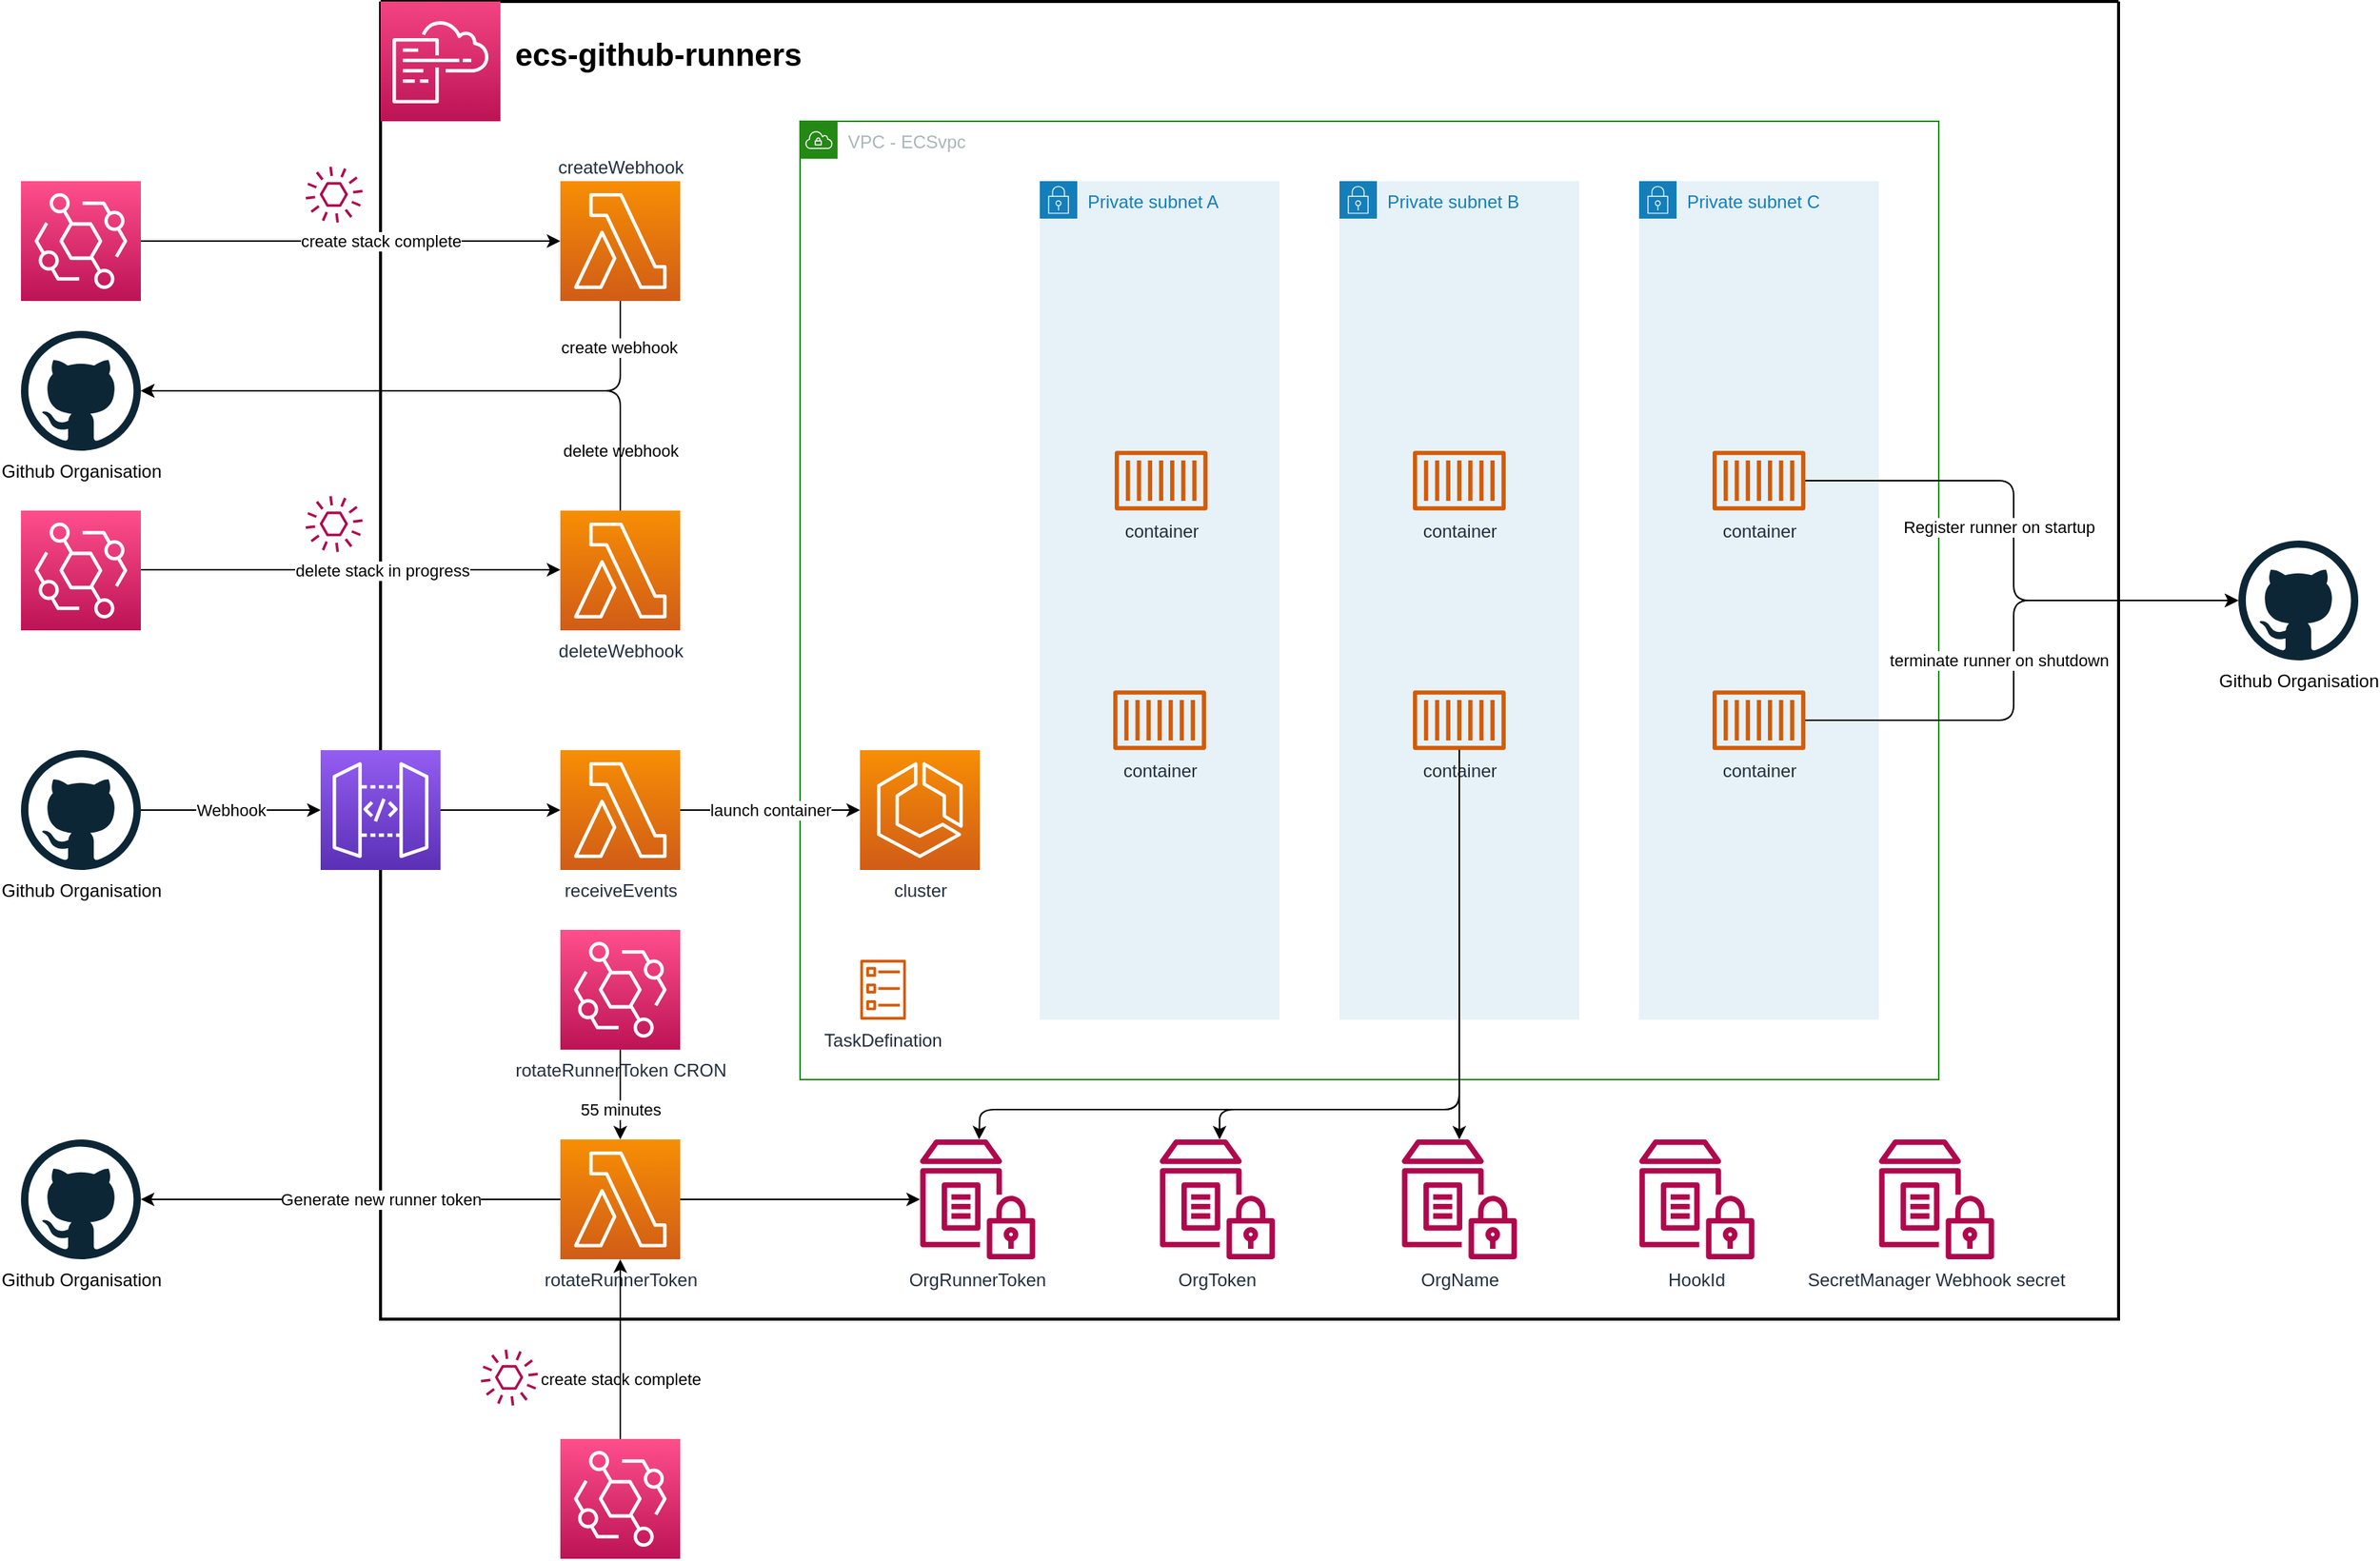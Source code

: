 <mxfile>
    <diagram id="LebaA7XyPv7hiL9rpDjV" name="Page-1">
        <mxGraphModel dx="2397" dy="1044" grid="1" gridSize="10" guides="1" tooltips="1" connect="1" arrows="1" fold="1" page="1" pageScale="1" pageWidth="827" pageHeight="1169" math="0" shadow="0">
            <root>
                <mxCell id="0"/>
                <mxCell id="1" parent="0"/>
                <mxCell id="EJCW57WBnG-bgi1SWPoG-4" value="" style="swimlane;startSize=0;strokeWidth=2;" parent="1" vertex="1">
                    <mxGeometry x="-480" y="280" width="1160" height="880" as="geometry"/>
                </mxCell>
                <mxCell id="EJCW57WBnG-bgi1SWPoG-1" value="VPC - ECSvpc" style="points=[[0,0],[0.25,0],[0.5,0],[0.75,0],[1,0],[1,0.25],[1,0.5],[1,0.75],[1,1],[0.75,1],[0.5,1],[0.25,1],[0,1],[0,0.75],[0,0.5],[0,0.25]];outlineConnect=0;gradientColor=none;html=1;whiteSpace=wrap;fontSize=12;fontStyle=0;container=1;pointerEvents=0;collapsible=0;recursiveResize=0;shape=mxgraph.aws4.group;grIcon=mxgraph.aws4.group_vpc;strokeColor=#248814;fillColor=none;verticalAlign=top;align=left;spacingLeft=30;fontColor=#AAB7B8;dashed=0;" parent="EJCW57WBnG-bgi1SWPoG-4" vertex="1">
                    <mxGeometry x="280" y="80" width="760" height="640" as="geometry"/>
                </mxCell>
                <mxCell id="54" value="Private subnet A" style="points=[[0,0],[0.25,0],[0.5,0],[0.75,0],[1,0],[1,0.25],[1,0.5],[1,0.75],[1,1],[0.75,1],[0.5,1],[0.25,1],[0,1],[0,0.75],[0,0.5],[0,0.25]];outlineConnect=0;gradientColor=none;html=1;whiteSpace=wrap;fontSize=12;fontStyle=0;container=1;pointerEvents=0;collapsible=0;recursiveResize=0;shape=mxgraph.aws4.group;grIcon=mxgraph.aws4.group_security_group;grStroke=0;strokeColor=#147EBA;fillColor=#E6F2F8;verticalAlign=top;align=left;spacingLeft=30;fontColor=#147EBA;dashed=0;" parent="EJCW57WBnG-bgi1SWPoG-1" vertex="1">
                    <mxGeometry x="160" y="40" width="160" height="560" as="geometry"/>
                </mxCell>
                <mxCell id="61" value="container" style="sketch=0;outlineConnect=0;fontColor=#232F3E;gradientColor=none;fillColor=#D45B07;strokeColor=none;dashed=0;verticalLabelPosition=bottom;verticalAlign=top;align=center;html=1;fontSize=12;fontStyle=0;aspect=fixed;pointerEvents=1;shape=mxgraph.aws4.container_1;" parent="54" vertex="1">
                    <mxGeometry x="49.03" y="340" width="61.94" height="40" as="geometry"/>
                </mxCell>
                <mxCell id="55" value="Private subnet B" style="points=[[0,0],[0.25,0],[0.5,0],[0.75,0],[1,0],[1,0.25],[1,0.5],[1,0.75],[1,1],[0.75,1],[0.5,1],[0.25,1],[0,1],[0,0.75],[0,0.5],[0,0.25]];outlineConnect=0;gradientColor=none;html=1;whiteSpace=wrap;fontSize=12;fontStyle=0;container=1;pointerEvents=0;collapsible=0;recursiveResize=0;shape=mxgraph.aws4.group;grIcon=mxgraph.aws4.group_security_group;grStroke=0;strokeColor=#147EBA;fillColor=#E6F2F8;verticalAlign=top;align=left;spacingLeft=30;fontColor=#147EBA;dashed=0;" parent="EJCW57WBnG-bgi1SWPoG-1" vertex="1">
                    <mxGeometry x="360" y="40" width="160" height="560" as="geometry"/>
                </mxCell>
                <mxCell id="62" value="container" style="sketch=0;outlineConnect=0;fontColor=#232F3E;gradientColor=none;fillColor=#D45B07;strokeColor=none;dashed=0;verticalLabelPosition=bottom;verticalAlign=top;align=center;html=1;fontSize=12;fontStyle=0;aspect=fixed;pointerEvents=1;shape=mxgraph.aws4.container_1;" parent="55" vertex="1">
                    <mxGeometry x="49.03" y="180" width="61.94" height="40" as="geometry"/>
                </mxCell>
                <mxCell id="63" value="container" style="sketch=0;outlineConnect=0;fontColor=#232F3E;gradientColor=none;fillColor=#D45B07;strokeColor=none;dashed=0;verticalLabelPosition=bottom;verticalAlign=top;align=center;html=1;fontSize=12;fontStyle=0;aspect=fixed;pointerEvents=1;shape=mxgraph.aws4.container_1;" parent="55" vertex="1">
                    <mxGeometry x="49.03" y="340" width="61.94" height="40" as="geometry"/>
                </mxCell>
                <mxCell id="60" value="container" style="sketch=0;outlineConnect=0;fontColor=#232F3E;gradientColor=none;fillColor=#D45B07;strokeColor=none;dashed=0;verticalLabelPosition=bottom;verticalAlign=top;align=center;html=1;fontSize=12;fontStyle=0;aspect=fixed;pointerEvents=1;shape=mxgraph.aws4.container_1;" parent="55" vertex="1">
                    <mxGeometry x="-149.97" y="180" width="61.94" height="40" as="geometry"/>
                </mxCell>
                <mxCell id="56" value="Private subnet C" style="points=[[0,0],[0.25,0],[0.5,0],[0.75,0],[1,0],[1,0.25],[1,0.5],[1,0.75],[1,1],[0.75,1],[0.5,1],[0.25,1],[0,1],[0,0.75],[0,0.5],[0,0.25]];outlineConnect=0;gradientColor=none;html=1;whiteSpace=wrap;fontSize=12;fontStyle=0;container=1;pointerEvents=0;collapsible=0;recursiveResize=0;shape=mxgraph.aws4.group;grIcon=mxgraph.aws4.group_security_group;grStroke=0;strokeColor=#147EBA;fillColor=#e6f2f8;verticalAlign=top;align=left;spacingLeft=30;fontColor=#147EBA;dashed=0;labelBackgroundColor=none;" parent="EJCW57WBnG-bgi1SWPoG-1" vertex="1">
                    <mxGeometry x="560" y="40" width="160" height="560" as="geometry"/>
                </mxCell>
                <mxCell id="67" value="container" style="sketch=0;outlineConnect=0;fontColor=#232F3E;gradientColor=none;fillColor=#D45B07;strokeColor=none;dashed=0;verticalLabelPosition=bottom;verticalAlign=top;align=center;html=1;fontSize=12;fontStyle=0;aspect=fixed;pointerEvents=1;shape=mxgraph.aws4.container_1;" parent="56" vertex="1">
                    <mxGeometry x="49.03" y="180" width="61.94" height="40" as="geometry"/>
                </mxCell>
                <mxCell id="68" value="container" style="sketch=0;outlineConnect=0;fontColor=#232F3E;gradientColor=none;fillColor=#D45B07;strokeColor=none;dashed=0;verticalLabelPosition=bottom;verticalAlign=top;align=center;html=1;fontSize=12;fontStyle=0;aspect=fixed;pointerEvents=1;shape=mxgraph.aws4.container_1;" parent="56" vertex="1">
                    <mxGeometry x="49.03" y="340" width="61.94" height="40" as="geometry"/>
                </mxCell>
                <mxCell id="EJCW57WBnG-bgi1SWPoG-29" value="cluster" style="sketch=0;points=[[0,0,0],[0.25,0,0],[0.5,0,0],[0.75,0,0],[1,0,0],[0,1,0],[0.25,1,0],[0.5,1,0],[0.75,1,0],[1,1,0],[0,0.25,0],[0,0.5,0],[0,0.75,0],[1,0.25,0],[1,0.5,0],[1,0.75,0]];outlineConnect=0;fontColor=#232F3E;gradientColor=#F78E04;gradientDirection=north;fillColor=#D05C17;strokeColor=#ffffff;dashed=0;verticalLabelPosition=bottom;verticalAlign=top;align=center;html=1;fontSize=12;fontStyle=0;aspect=fixed;shape=mxgraph.aws4.resourceIcon;resIcon=mxgraph.aws4.ecs;strokeWidth=2;" parent="EJCW57WBnG-bgi1SWPoG-1" vertex="1">
                    <mxGeometry x="40" y="420" width="80" height="80" as="geometry"/>
                </mxCell>
                <mxCell id="53" value="TaskDefination" style="sketch=0;outlineConnect=0;fontColor=#232F3E;gradientColor=none;fillColor=#D45B07;strokeColor=none;dashed=0;verticalLabelPosition=bottom;verticalAlign=top;align=center;html=1;fontSize=12;fontStyle=0;aspect=fixed;pointerEvents=1;shape=mxgraph.aws4.ecs_task;" parent="EJCW57WBnG-bgi1SWPoG-1" vertex="1">
                    <mxGeometry x="40" y="560" width="30.83" height="40" as="geometry"/>
                </mxCell>
                <mxCell id="EJCW57WBnG-bgi1SWPoG-5" value="&lt;h2 class=&quot;awsui_header-text_1r9lg_5gt1n_553&quot; style=&quot;font-size: 21px;&quot;&gt;ecs-github-runners&lt;/h2&gt;" style="text;html=1;align=center;verticalAlign=middle;resizable=0;points=[];autosize=1;strokeColor=none;fillColor=none;fontSize=21;" parent="EJCW57WBnG-bgi1SWPoG-4" vertex="1">
                    <mxGeometry x="80" width="210" height="70" as="geometry"/>
                </mxCell>
                <mxCell id="EJCW57WBnG-bgi1SWPoG-6" value="" style="sketch=0;points=[[0,0,0],[0.25,0,0],[0.5,0,0],[0.75,0,0],[1,0,0],[0,1,0],[0.25,1,0],[0.5,1,0],[0.75,1,0],[1,1,0],[0,0.25,0],[0,0.5,0],[0,0.75,0],[1,0.25,0],[1,0.5,0],[1,0.75,0]];points=[[0,0,0],[0.25,0,0],[0.5,0,0],[0.75,0,0],[1,0,0],[0,1,0],[0.25,1,0],[0.5,1,0],[0.75,1,0],[1,1,0],[0,0.25,0],[0,0.5,0],[0,0.75,0],[1,0.25,0],[1,0.5,0],[1,0.75,0]];outlineConnect=0;fontColor=#232F3E;gradientColor=#F34482;gradientDirection=north;fillColor=#BC1356;strokeColor=#ffffff;dashed=0;verticalLabelPosition=bottom;verticalAlign=top;align=center;html=1;fontSize=12;fontStyle=0;aspect=fixed;shape=mxgraph.aws4.resourceIcon;resIcon=mxgraph.aws4.cloudformation;" parent="EJCW57WBnG-bgi1SWPoG-4" vertex="1">
                    <mxGeometry width="80" height="80" as="geometry"/>
                </mxCell>
                <mxCell id="5" value="createWebhook" style="sketch=0;points=[[0,0,0],[0.25,0,0],[0.5,0,0],[0.75,0,0],[1,0,0],[0,1,0],[0.25,1,0],[0.5,1,0],[0.75,1,0],[1,1,0],[0,0.25,0],[0,0.5,0],[0,0.75,0],[1,0.25,0],[1,0.5,0],[1,0.75,0]];outlineConnect=0;fontColor=#232F3E;gradientColor=#F78E04;gradientDirection=north;fillColor=#D05C17;strokeColor=#ffffff;dashed=0;verticalLabelPosition=top;verticalAlign=bottom;align=center;html=1;fontSize=12;fontStyle=0;aspect=fixed;shape=mxgraph.aws4.resourceIcon;resIcon=mxgraph.aws4.lambda;labelPosition=center;" parent="EJCW57WBnG-bgi1SWPoG-4" vertex="1">
                    <mxGeometry x="120" y="120" width="80" height="80" as="geometry"/>
                </mxCell>
                <mxCell id="9" value="deleteWebhook" style="sketch=0;points=[[0,0,0],[0.25,0,0],[0.5,0,0],[0.75,0,0],[1,0,0],[0,1,0],[0.25,1,0],[0.5,1,0],[0.75,1,0],[1,1,0],[0,0.25,0],[0,0.5,0],[0,0.75,0],[1,0.25,0],[1,0.5,0],[1,0.75,0]];outlineConnect=0;fontColor=#232F3E;gradientColor=#F78E04;gradientDirection=north;fillColor=#D05C17;strokeColor=#ffffff;dashed=0;verticalLabelPosition=bottom;verticalAlign=top;align=center;html=1;fontSize=12;fontStyle=0;aspect=fixed;shape=mxgraph.aws4.resourceIcon;resIcon=mxgraph.aws4.lambda;labelPosition=center;" parent="EJCW57WBnG-bgi1SWPoG-4" vertex="1">
                    <mxGeometry x="120" y="340" width="80" height="80" as="geometry"/>
                </mxCell>
                <mxCell id="17" value="delete webhook" style="edgeLabel;html=1;align=center;verticalAlign=middle;resizable=0;points=[];" parent="EJCW57WBnG-bgi1SWPoG-4" vertex="1" connectable="0">
                    <mxGeometry x="160" y="300" as="geometry"/>
                </mxCell>
                <mxCell id="27" style="edgeStyle=none;html=1;entryX=0;entryY=0.5;entryDx=0;entryDy=0;entryPerimeter=0;" parent="EJCW57WBnG-bgi1SWPoG-4" source="22" target="26" edge="1">
                    <mxGeometry relative="1" as="geometry"/>
                </mxCell>
                <mxCell id="22" value="" style="sketch=0;points=[[0,0,0],[0.25,0,0],[0.5,0,0],[0.75,0,0],[1,0,0],[0,1,0],[0.25,1,0],[0.5,1,0],[0.75,1,0],[1,1,0],[0,0.25,0],[0,0.5,0],[0,0.75,0],[1,0.25,0],[1,0.5,0],[1,0.75,0]];outlineConnect=0;fontColor=#232F3E;gradientColor=#945DF2;gradientDirection=north;fillColor=#5A30B5;strokeColor=#ffffff;dashed=0;verticalLabelPosition=bottom;verticalAlign=top;align=center;html=1;fontSize=12;fontStyle=0;aspect=fixed;shape=mxgraph.aws4.resourceIcon;resIcon=mxgraph.aws4.api_gateway;" parent="EJCW57WBnG-bgi1SWPoG-4" vertex="1">
                    <mxGeometry x="-40" y="500" width="80" height="80" as="geometry"/>
                </mxCell>
                <mxCell id="58" style="edgeStyle=none;html=1;entryX=0;entryY=0.5;entryDx=0;entryDy=0;entryPerimeter=0;" parent="EJCW57WBnG-bgi1SWPoG-4" source="26" target="EJCW57WBnG-bgi1SWPoG-29" edge="1">
                    <mxGeometry relative="1" as="geometry"/>
                </mxCell>
                <mxCell id="59" value="launch container" style="edgeLabel;html=1;align=center;verticalAlign=middle;resizable=0;points=[];" parent="58" vertex="1" connectable="0">
                    <mxGeometry x="-0.248" y="-1" relative="1" as="geometry">
                        <mxPoint x="15" y="-1" as="offset"/>
                    </mxGeometry>
                </mxCell>
                <mxCell id="26" value="receiveEvents" style="sketch=0;points=[[0,0,0],[0.25,0,0],[0.5,0,0],[0.75,0,0],[1,0,0],[0,1,0],[0.25,1,0],[0.5,1,0],[0.75,1,0],[1,1,0],[0,0.25,0],[0,0.5,0],[0,0.75,0],[1,0.25,0],[1,0.5,0],[1,0.75,0]];outlineConnect=0;fontColor=#232F3E;gradientColor=#F78E04;gradientDirection=north;fillColor=#D05C17;strokeColor=#ffffff;dashed=0;verticalLabelPosition=bottom;verticalAlign=top;align=center;html=1;fontSize=12;fontStyle=0;aspect=fixed;shape=mxgraph.aws4.resourceIcon;resIcon=mxgraph.aws4.lambda;labelPosition=center;" parent="EJCW57WBnG-bgi1SWPoG-4" vertex="1">
                    <mxGeometry x="120" y="500" width="80" height="80" as="geometry"/>
                </mxCell>
                <mxCell id="33" value="OrgName" style="sketch=0;outlineConnect=0;fontColor=#232F3E;gradientColor=none;fillColor=#B0084D;strokeColor=none;dashed=0;verticalLabelPosition=bottom;verticalAlign=top;align=center;html=1;fontSize=12;fontStyle=0;aspect=fixed;pointerEvents=1;shape=mxgraph.aws4.parameter_store;" parent="EJCW57WBnG-bgi1SWPoG-4" vertex="1">
                    <mxGeometry x="681.54" y="760" width="76.92" height="80" as="geometry"/>
                </mxCell>
                <mxCell id="34" value="OrgToken" style="sketch=0;outlineConnect=0;fontColor=#232F3E;gradientColor=none;fillColor=#B0084D;strokeColor=none;dashed=0;verticalLabelPosition=bottom;verticalAlign=top;align=center;html=1;fontSize=12;fontStyle=0;aspect=fixed;pointerEvents=1;shape=mxgraph.aws4.parameter_store;" parent="EJCW57WBnG-bgi1SWPoG-4" vertex="1">
                    <mxGeometry x="520" y="760" width="76.92" height="80" as="geometry"/>
                </mxCell>
                <mxCell id="35" value="HookId" style="sketch=0;outlineConnect=0;fontColor=#232F3E;gradientColor=none;fillColor=#B0084D;strokeColor=none;dashed=0;verticalLabelPosition=bottom;verticalAlign=top;align=center;html=1;fontSize=12;fontStyle=0;aspect=fixed;pointerEvents=1;shape=mxgraph.aws4.parameter_store;" parent="EJCW57WBnG-bgi1SWPoG-4" vertex="1">
                    <mxGeometry x="840" y="760" width="76.92" height="80" as="geometry"/>
                </mxCell>
                <mxCell id="36" value="OrgRunnerToken" style="sketch=0;outlineConnect=0;fontColor=#232F3E;gradientColor=none;fillColor=#B0084D;strokeColor=none;dashed=0;verticalLabelPosition=bottom;verticalAlign=top;align=center;html=1;fontSize=12;fontStyle=0;aspect=fixed;pointerEvents=1;shape=mxgraph.aws4.parameter_store;" parent="EJCW57WBnG-bgi1SWPoG-4" vertex="1">
                    <mxGeometry x="360" y="760" width="76.92" height="80" as="geometry"/>
                </mxCell>
                <mxCell id="42" style="edgeStyle=none;html=1;" parent="EJCW57WBnG-bgi1SWPoG-4" source="37" target="36" edge="1">
                    <mxGeometry relative="1" as="geometry"/>
                </mxCell>
                <mxCell id="37" value="rotateRunnerToken" style="sketch=0;points=[[0,0,0],[0.25,0,0],[0.5,0,0],[0.75,0,0],[1,0,0],[0,1,0],[0.25,1,0],[0.5,1,0],[0.75,1,0],[1,1,0],[0,0.25,0],[0,0.5,0],[0,0.75,0],[1,0.25,0],[1,0.5,0],[1,0.75,0]];outlineConnect=0;fontColor=#232F3E;gradientColor=#F78E04;gradientDirection=north;fillColor=#D05C17;strokeColor=#ffffff;dashed=0;verticalLabelPosition=bottom;verticalAlign=top;align=center;html=1;fontSize=12;fontStyle=0;aspect=fixed;shape=mxgraph.aws4.resourceIcon;resIcon=mxgraph.aws4.lambda;labelPosition=center;" parent="EJCW57WBnG-bgi1SWPoG-4" vertex="1">
                    <mxGeometry x="120.0" y="760" width="80" height="80" as="geometry"/>
                </mxCell>
                <mxCell id="47" style="edgeStyle=none;html=1;entryX=0.5;entryY=0;entryDx=0;entryDy=0;entryPerimeter=0;" parent="EJCW57WBnG-bgi1SWPoG-4" source="38" target="37" edge="1">
                    <mxGeometry relative="1" as="geometry"/>
                </mxCell>
                <mxCell id="48" value="55 minutes" style="edgeLabel;html=1;align=center;verticalAlign=middle;resizable=0;points=[];" parent="47" vertex="1" connectable="0">
                    <mxGeometry x="0.294" y="1" relative="1" as="geometry">
                        <mxPoint x="-1" y="1" as="offset"/>
                    </mxGeometry>
                </mxCell>
                <mxCell id="38" value="rotateRunnerToken CRON" style="sketch=0;points=[[0,0,0],[0.25,0,0],[0.5,0,0],[0.75,0,0],[1,0,0],[0,1,0],[0.25,1,0],[0.5,1,0],[0.75,1,0],[1,1,0],[0,0.25,0],[0,0.5,0],[0,0.75,0],[1,0.25,0],[1,0.5,0],[1,0.75,0]];outlineConnect=0;fontColor=#232F3E;gradientColor=#FF4F8B;gradientDirection=north;fillColor=#BC1356;strokeColor=#ffffff;dashed=0;verticalLabelPosition=bottom;verticalAlign=top;align=center;html=1;fontSize=12;fontStyle=0;aspect=fixed;shape=mxgraph.aws4.resourceIcon;resIcon=mxgraph.aws4.eventbridge;" parent="EJCW57WBnG-bgi1SWPoG-4" vertex="1">
                    <mxGeometry x="120.0" y="620" width="80" height="80" as="geometry"/>
                </mxCell>
                <mxCell id="74" style="edgeStyle=none;html=1;" parent="EJCW57WBnG-bgi1SWPoG-4" source="63" target="33" edge="1">
                    <mxGeometry relative="1" as="geometry"/>
                </mxCell>
                <mxCell id="78" style="edgeStyle=none;html=1;" parent="EJCW57WBnG-bgi1SWPoG-4" source="63" target="36" edge="1">
                    <mxGeometry relative="1" as="geometry">
                        <mxPoint x="402" y="757.875" as="targetPoint"/>
                        <Array as="points">
                            <mxPoint x="720" y="740"/>
                            <mxPoint x="400" y="740"/>
                        </Array>
                    </mxGeometry>
                </mxCell>
                <mxCell id="30" value="SecretManager Webhook secret" style="sketch=0;outlineConnect=0;fontColor=#232F3E;gradientColor=none;fillColor=#B0084D;strokeColor=none;dashed=0;verticalLabelPosition=bottom;verticalAlign=top;align=center;html=1;fontSize=12;fontStyle=0;aspect=fixed;pointerEvents=1;shape=mxgraph.aws4.parameter_store;" parent="EJCW57WBnG-bgi1SWPoG-4" vertex="1">
                    <mxGeometry x="1000" y="760" width="76.92" height="80" as="geometry"/>
                </mxCell>
                <mxCell id="6" style="edgeStyle=none;html=1;entryX=0;entryY=0.5;entryDx=0;entryDy=0;entryPerimeter=0;" parent="1" source="3" target="5" edge="1">
                    <mxGeometry relative="1" as="geometry"/>
                </mxCell>
                <mxCell id="7" value="create stack complete" style="edgeLabel;html=1;align=center;verticalAlign=middle;resizable=0;points=[];" parent="6" vertex="1" connectable="0">
                    <mxGeometry x="-0.152" y="-1" relative="1" as="geometry">
                        <mxPoint x="41" y="-1" as="offset"/>
                    </mxGeometry>
                </mxCell>
                <mxCell id="3" value="" style="sketch=0;points=[[0,0,0],[0.25,0,0],[0.5,0,0],[0.75,0,0],[1,0,0],[0,1,0],[0.25,1,0],[0.5,1,0],[0.75,1,0],[1,1,0],[0,0.25,0],[0,0.5,0],[0,0.75,0],[1,0.25,0],[1,0.5,0],[1,0.75,0]];outlineConnect=0;fontColor=#232F3E;gradientColor=#FF4F8B;gradientDirection=north;fillColor=#BC1356;strokeColor=#ffffff;dashed=0;verticalLabelPosition=bottom;verticalAlign=top;align=center;html=1;fontSize=12;fontStyle=0;aspect=fixed;shape=mxgraph.aws4.resourceIcon;resIcon=mxgraph.aws4.eventbridge;" parent="1" vertex="1">
                    <mxGeometry x="-720" y="400" width="80" height="80" as="geometry"/>
                </mxCell>
                <mxCell id="4" value="" style="sketch=0;outlineConnect=0;fontColor=#232F3E;gradientColor=none;fillColor=#B0084D;strokeColor=none;dashed=0;verticalLabelPosition=bottom;verticalAlign=top;align=center;html=1;fontSize=12;fontStyle=0;aspect=fixed;pointerEvents=1;shape=mxgraph.aws4.event;" parent="1" vertex="1">
                    <mxGeometry x="-530" y="390" width="38" height="38" as="geometry"/>
                </mxCell>
                <mxCell id="8" value="Github Organisation" style="dashed=0;outlineConnect=0;html=1;align=center;labelPosition=center;verticalLabelPosition=bottom;verticalAlign=top;shape=mxgraph.weblogos.github" parent="1" vertex="1">
                    <mxGeometry x="-720" y="500" width="80" height="80" as="geometry"/>
                </mxCell>
                <mxCell id="10" value="" style="sketch=0;points=[[0,0,0],[0.25,0,0],[0.5,0,0],[0.75,0,0],[1,0,0],[0,1,0],[0.25,1,0],[0.5,1,0],[0.75,1,0],[1,1,0],[0,0.25,0],[0,0.5,0],[0,0.75,0],[1,0.25,0],[1,0.5,0],[1,0.75,0]];outlineConnect=0;fontColor=#232F3E;gradientColor=#FF4F8B;gradientDirection=north;fillColor=#BC1356;strokeColor=#ffffff;dashed=0;verticalLabelPosition=bottom;verticalAlign=top;align=center;html=1;fontSize=12;fontStyle=0;aspect=fixed;shape=mxgraph.aws4.resourceIcon;resIcon=mxgraph.aws4.eventbridge;" parent="1" vertex="1">
                    <mxGeometry x="-720" y="620" width="80" height="80" as="geometry"/>
                </mxCell>
                <mxCell id="11" style="edgeStyle=none;html=1;entryX=0;entryY=0.5;entryDx=0;entryDy=0;entryPerimeter=0;" parent="1" edge="1">
                    <mxGeometry relative="1" as="geometry">
                        <mxPoint x="-640" y="659.5" as="sourcePoint"/>
                        <mxPoint x="-360" y="659.5" as="targetPoint"/>
                    </mxGeometry>
                </mxCell>
                <mxCell id="12" value="delete stack in progress" style="edgeLabel;html=1;align=center;verticalAlign=middle;resizable=0;points=[];" parent="11" vertex="1" connectable="0">
                    <mxGeometry x="-0.152" y="-1" relative="1" as="geometry">
                        <mxPoint x="42" y="-1" as="offset"/>
                    </mxGeometry>
                </mxCell>
                <mxCell id="13" value="" style="sketch=0;outlineConnect=0;fontColor=#232F3E;gradientColor=none;fillColor=#B0084D;strokeColor=none;dashed=0;verticalLabelPosition=bottom;verticalAlign=top;align=center;html=1;fontSize=12;fontStyle=0;aspect=fixed;pointerEvents=1;shape=mxgraph.aws4.event;" parent="1" vertex="1">
                    <mxGeometry x="-530" y="610" width="38" height="38" as="geometry"/>
                </mxCell>
                <mxCell id="14" style="edgeStyle=none;html=1;entryX=1;entryY=0.5;entryDx=0;entryDy=0;entryPerimeter=0;" parent="1" source="5" target="8" edge="1">
                    <mxGeometry relative="1" as="geometry">
                        <mxPoint x="-630" y="560" as="targetPoint"/>
                        <Array as="points">
                            <mxPoint x="-320" y="540"/>
                        </Array>
                    </mxGeometry>
                </mxCell>
                <mxCell id="16" value="create webhook" style="edgeLabel;html=1;align=center;verticalAlign=middle;resizable=0;points=[];" parent="14" vertex="1" connectable="0">
                    <mxGeometry x="-0.839" y="-1" relative="1" as="geometry">
                        <mxPoint as="offset"/>
                    </mxGeometry>
                </mxCell>
                <mxCell id="15" style="edgeStyle=none;html=1;exitX=0.5;exitY=0;exitDx=0;exitDy=0;exitPerimeter=0;" parent="1" source="9" edge="1">
                    <mxGeometry relative="1" as="geometry">
                        <mxPoint x="-640" y="540" as="targetPoint"/>
                        <mxPoint x="-310" y="470" as="sourcePoint"/>
                        <Array as="points">
                            <mxPoint x="-320" y="540"/>
                        </Array>
                    </mxGeometry>
                </mxCell>
                <mxCell id="24" style="edgeStyle=none;html=1;entryX=0;entryY=0.5;entryDx=0;entryDy=0;entryPerimeter=0;" parent="1" source="21" target="22" edge="1">
                    <mxGeometry relative="1" as="geometry"/>
                </mxCell>
                <mxCell id="25" value="Webhook" style="edgeLabel;html=1;align=center;verticalAlign=middle;resizable=0;points=[];" parent="24" vertex="1" connectable="0">
                    <mxGeometry x="-0.367" y="-2" relative="1" as="geometry">
                        <mxPoint x="22" y="-2" as="offset"/>
                    </mxGeometry>
                </mxCell>
                <mxCell id="21" value="Github Organisation" style="dashed=0;outlineConnect=0;html=1;align=center;labelPosition=center;verticalLabelPosition=bottom;verticalAlign=top;shape=mxgraph.weblogos.github" parent="1" vertex="1">
                    <mxGeometry x="-720" y="780" width="80" height="80" as="geometry"/>
                </mxCell>
                <mxCell id="43" value="create stack complete" style="edgeLabel;html=1;align=center;verticalAlign=middle;resizable=0;points=[];" parent="1" vertex="1" connectable="0">
                    <mxGeometry x="-320.0" y="1200" as="geometry"/>
                </mxCell>
                <mxCell id="46" style="edgeStyle=none;html=1;" parent="1" source="44" target="37" edge="1">
                    <mxGeometry relative="1" as="geometry"/>
                </mxCell>
                <mxCell id="44" value="" style="sketch=0;points=[[0,0,0],[0.25,0,0],[0.5,0,0],[0.75,0,0],[1,0,0],[0,1,0],[0.25,1,0],[0.5,1,0],[0.75,1,0],[1,1,0],[0,0.25,0],[0,0.5,0],[0,0.75,0],[1,0.25,0],[1,0.5,0],[1,0.75,0]];outlineConnect=0;fontColor=#232F3E;gradientColor=#FF4F8B;gradientDirection=north;fillColor=#BC1356;strokeColor=#ffffff;dashed=0;verticalLabelPosition=bottom;verticalAlign=top;align=center;html=1;fontSize=12;fontStyle=0;aspect=fixed;shape=mxgraph.aws4.resourceIcon;resIcon=mxgraph.aws4.eventbridge;" parent="1" vertex="1">
                    <mxGeometry x="-360" y="1240" width="80" height="80" as="geometry"/>
                </mxCell>
                <mxCell id="45" value="" style="sketch=0;outlineConnect=0;fontColor=#232F3E;gradientColor=none;fillColor=#B0084D;strokeColor=none;dashed=0;verticalLabelPosition=bottom;verticalAlign=top;align=center;html=1;fontSize=12;fontStyle=0;aspect=fixed;pointerEvents=1;shape=mxgraph.aws4.event;" parent="1" vertex="1">
                    <mxGeometry x="-413" y="1180" width="38" height="38" as="geometry"/>
                </mxCell>
                <mxCell id="49" value="Github Organisation" style="dashed=0;outlineConnect=0;html=1;align=center;labelPosition=center;verticalLabelPosition=bottom;verticalAlign=top;shape=mxgraph.weblogos.github" parent="1" vertex="1">
                    <mxGeometry x="-720" y="1040" width="80" height="80" as="geometry"/>
                </mxCell>
                <mxCell id="50" style="edgeStyle=none;html=1;" parent="1" source="37" target="49" edge="1">
                    <mxGeometry relative="1" as="geometry"/>
                </mxCell>
                <mxCell id="51" value="Generate new runner token" style="edgeLabel;html=1;align=center;verticalAlign=middle;resizable=0;points=[];" parent="50" vertex="1" connectable="0">
                    <mxGeometry x="0.317" relative="1" as="geometry">
                        <mxPoint x="64" as="offset"/>
                    </mxGeometry>
                </mxCell>
                <mxCell id="69" value="Github Organisation" style="dashed=0;outlineConnect=0;html=1;align=center;labelPosition=center;verticalLabelPosition=bottom;verticalAlign=top;shape=mxgraph.weblogos.github" parent="1" vertex="1">
                    <mxGeometry x="760" y="640" width="80" height="80" as="geometry"/>
                </mxCell>
                <mxCell id="70" style="edgeStyle=none;html=1;" parent="1" source="67" target="69" edge="1">
                    <mxGeometry relative="1" as="geometry">
                        <Array as="points">
                            <mxPoint x="610" y="600"/>
                            <mxPoint x="610" y="680"/>
                        </Array>
                    </mxGeometry>
                </mxCell>
                <mxCell id="72" value="Register runner on startup" style="edgeLabel;html=1;align=center;verticalAlign=middle;resizable=0;points=[];" parent="70" vertex="1" connectable="0">
                    <mxGeometry x="-0.079" y="2" relative="1" as="geometry">
                        <mxPoint x="-12" as="offset"/>
                    </mxGeometry>
                </mxCell>
                <mxCell id="71" style="edgeStyle=none;html=1;" parent="1" source="68" edge="1">
                    <mxGeometry relative="1" as="geometry">
                        <mxPoint x="760" y="680" as="targetPoint"/>
                        <Array as="points">
                            <mxPoint x="610" y="760"/>
                            <mxPoint x="610" y="680"/>
                        </Array>
                    </mxGeometry>
                </mxCell>
                <mxCell id="73" value="terminate runner on shutdown" style="edgeLabel;html=1;align=center;verticalAlign=middle;resizable=0;points=[];" parent="71" vertex="1" connectable="0">
                    <mxGeometry x="-0.126" relative="1" as="geometry">
                        <mxPoint x="-10" y="-18" as="offset"/>
                    </mxGeometry>
                </mxCell>
                <mxCell id="75" style="edgeStyle=none;html=1;" parent="1" source="63" edge="1">
                    <mxGeometry relative="1" as="geometry">
                        <mxPoint x="80" y="1040" as="targetPoint"/>
                        <Array as="points">
                            <mxPoint x="240" y="1020"/>
                            <mxPoint x="80" y="1020"/>
                        </Array>
                    </mxGeometry>
                </mxCell>
            </root>
        </mxGraphModel>
    </diagram>
</mxfile>